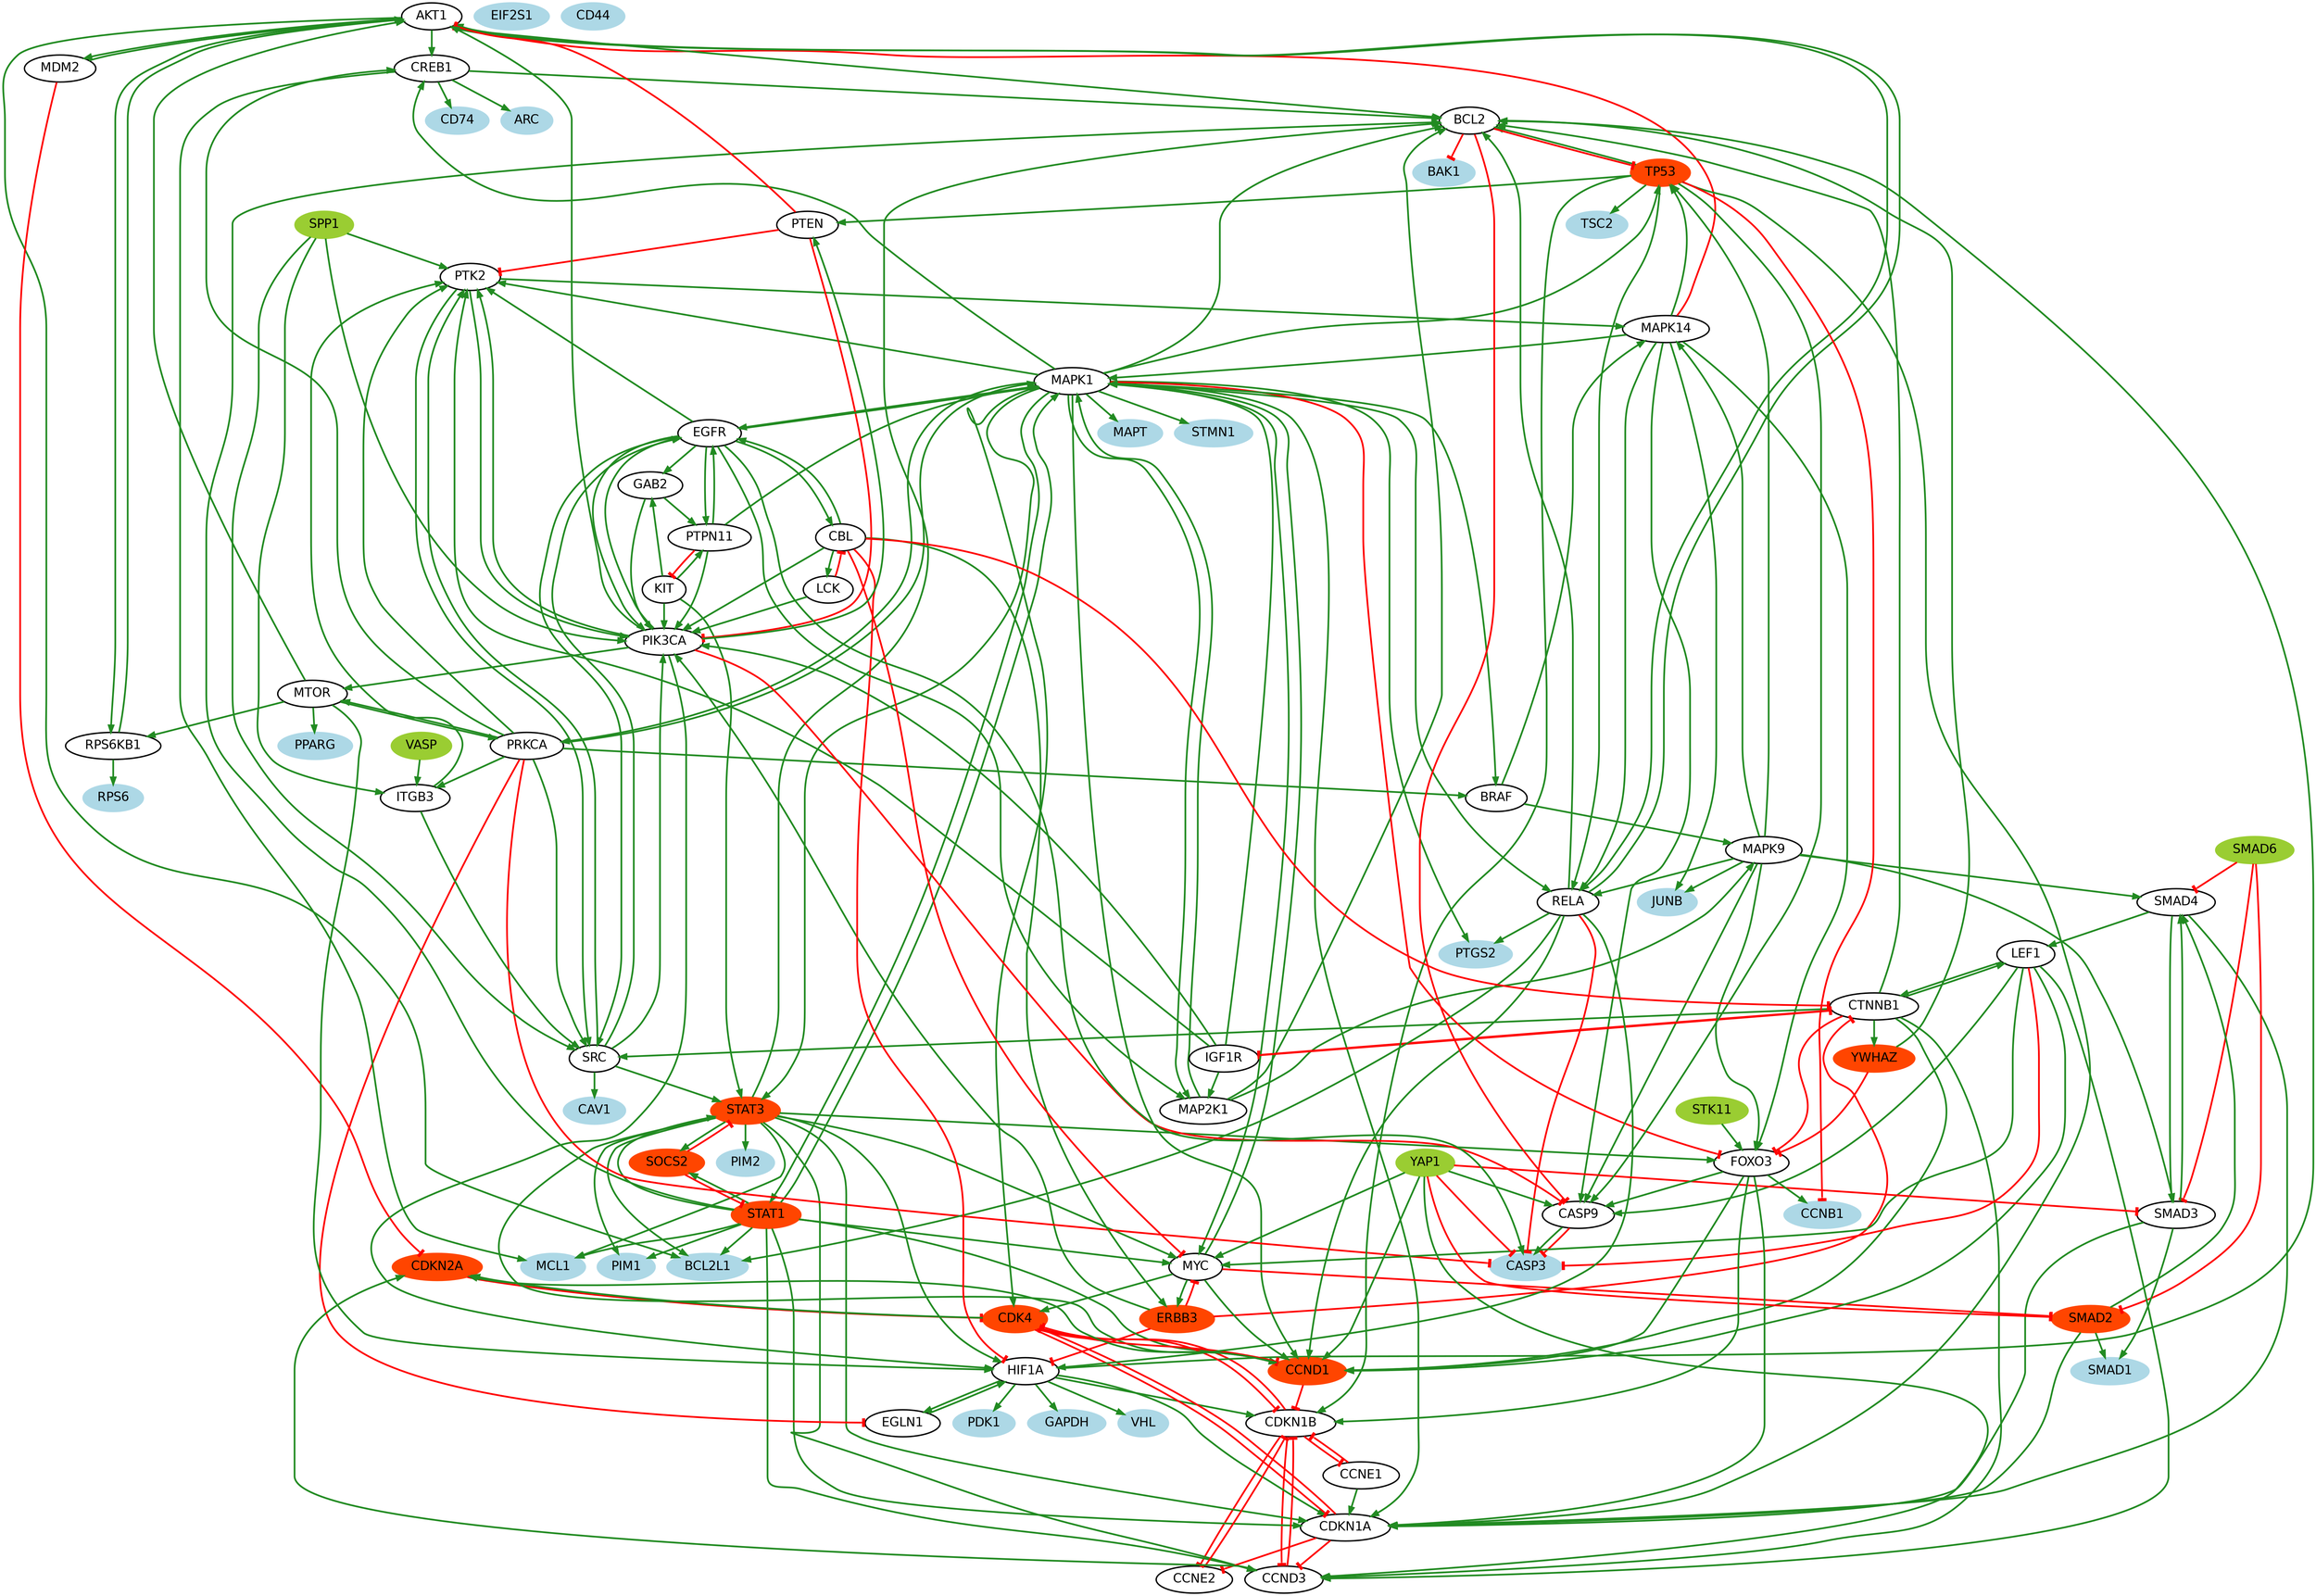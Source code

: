 digraph "" {
BCL2L1 [color=lightblue, fillcolor=lightblue, fontname=Helvetica, fontsize=18, shape=ellipse, style="filled, bold"];
PTGS2 [color=lightblue, fillcolor=lightblue, fontname=Helvetica, fontsize=18, shape=ellipse, style="filled, bold"];
PTK2 [color=black, fillcolor=white, fontname=Helvetica, fontsize=18, shape=ellipse, style="filled, bold"];
STMN1 [color=lightblue, fillcolor=lightblue, fontname=Helvetica, fontsize=18, shape=ellipse, style="filled, bold"];
ERBB3 [color=orangered, fillcolor=orangered, fontname=Helvetica, fontsize=18, shape=ellipse, style="filled, bold"];
SMAD4 [color=black, fillcolor=white, fontname=Helvetica, fontsize=18, shape=ellipse, style="filled, bold"];
CDKN1B [color=black, fillcolor=white, fontname=Helvetica, fontsize=18, shape=ellipse, style="filled, bold"];
SMAD6 [color=olivedrab3, fillcolor=olivedrab3, fontname=Helvetica, fontsize=18, shape=ellipse, style="filled, bold"];
STK11 [color=olivedrab3, fillcolor=olivedrab3, fontname=Helvetica, fontsize=18, shape=ellipse, style="filled, bold"];
GAB2 [color=black, fillcolor=white, fontname=Helvetica, fontsize=18, shape=ellipse, style="filled, bold"];
GAPDH [color=lightblue, fillcolor=lightblue, fontname=Helvetica, fontsize=18, shape=ellipse, style="filled, bold"];
HIF1A [color=black, fillcolor=white, fontname=Helvetica, fontsize=18, shape=ellipse, style="filled, bold"];
SMAD3 [color=black, fillcolor=white, fontname=Helvetica, fontsize=18, shape=ellipse, style="filled, bold"];
MAPK14 [color=black, fillcolor=white, fontname=Helvetica, fontsize=18, shape=ellipse, style="filled, bold"];
AKT1 [color=black, fillcolor=white, fontname=Helvetica, fontsize=18, shape=ellipse, style="filled, bold"];
MAP2K1 [color=black, fillcolor=white, fontname=Helvetica, fontsize=18, shape=ellipse, style="filled, bold"];
CDKN2A [color=orangered, fillcolor=orangered, fontname=Helvetica, fontsize=18, shape=ellipse, style="filled, bold"];
MCL1 [color=lightblue, fillcolor=lightblue, fontname=Helvetica, fontsize=18, shape=ellipse, style="filled, bold"];
CASP9 [color=black, fillcolor=white, fontname=Helvetica, fontsize=18, shape=ellipse, style="filled, bold"];
TSC2 [color=lightblue, fillcolor=lightblue, fontname=Helvetica, fontsize=18, shape=ellipse, style="filled, bold"];
VASP [color=olivedrab3, fillcolor=olivedrab3, fontname=Helvetica, fontsize=18, shape=ellipse, style="filled, bold"];
CAV1 [color=lightblue, fillcolor=lightblue, fontname=Helvetica, fontsize=18, shape=ellipse, style="filled, bold"];
YWHAZ [color=orangered, fillcolor=orangered, fontname=Helvetica, fontsize=18, shape=ellipse, style="filled, bold"];
STAT3 [color=orangered, fillcolor=orangered, fontname=Helvetica, fontsize=18, shape=ellipse, style="filled, bold"];
STAT1 [color=orangered, fillcolor=orangered, fontname=Helvetica, fontsize=18, shape=ellipse, style="filled, bold"];
CCNE2 [color=black, fillcolor=white, fontname=Helvetica, fontsize=18, shape=ellipse, style="filled, bold"];
EIF2S1 [color=lightblue, fillcolor=lightblue, fontname=Helvetica, fontsize=18, shape=ellipse, style="filled, bold"];
CCNE1 [color=black, fillcolor=white, fontname=Helvetica, fontsize=18, shape=ellipse, style="filled, bold"];
RPS6KB1 [color=black, fillcolor=white, fontname=Helvetica, fontsize=18, shape=ellipse, style="filled, bold"];
PTPN11 [color=black, fillcolor=white, fontname=Helvetica, fontsize=18, shape=ellipse, style="filled, bold"];
CTNNB1 [color=black, fillcolor=white, fontname=Helvetica, fontsize=18, shape=ellipse, style="filled, bold"];
MAPK1 [color=black, fillcolor=white, fontname=Helvetica, fontsize=18, shape=ellipse, style="filled, bold"];
CDK4 [color=orangered, fillcolor=orangered, fontname=Helvetica, fontsize=18, shape=ellipse, style="filled, bold"];
MYC [color=black, fillcolor=white, fontname=Helvetica, fontsize=18, shape=ellipse, style="filled, bold"];
MAPK9 [color=black, fillcolor=white, fontname=Helvetica, fontsize=18, shape=ellipse, style="filled, bold"];
CDKN1A [color=black, fillcolor=white, fontname=Helvetica, fontsize=18, shape=ellipse, style="filled, bold"];
MDM2 [color=black, fillcolor=white, fontname=Helvetica, fontsize=18, shape=ellipse, style="filled, bold"];
VHL [color=lightblue, fillcolor=lightblue, fontname=Helvetica, fontsize=18, shape=ellipse, style="filled, bold"];
SRC [color=black, fillcolor=white, fontname=Helvetica, fontsize=18, shape=ellipse, style="filled, bold"];
IGF1R [color=black, fillcolor=white, fontname=Helvetica, fontsize=18, shape=ellipse, style="filled, bold"];
JUNB [color=lightblue, fillcolor=lightblue, fontname=Helvetica, fontsize=18, shape=ellipse, style="filled, bold"];
PIM2 [color=lightblue, fillcolor=lightblue, fontname=Helvetica, fontsize=18, shape=ellipse, style="filled, bold"];
PIM1 [color=lightblue, fillcolor=lightblue, fontname=Helvetica, fontsize=18, shape=ellipse, style="filled, bold"];
PRKCA [color=black, fillcolor=white, fontname=Helvetica, fontsize=18, shape=ellipse, style="filled, bold"];
CD44 [color=lightblue, fillcolor=lightblue, fontname=Helvetica, fontsize=18, shape=ellipse, style="filled, bold"];
EGLN1 [color=black, fillcolor=white, fontname=Helvetica, fontsize=18, shape=ellipse, style="filled, bold"];
CREB1 [color=black, fillcolor=white, fontname=Helvetica, fontsize=18, shape=ellipse, style="filled, bold"];
SMAD1 [color=lightblue, fillcolor=lightblue, fontname=Helvetica, fontsize=18, shape=ellipse, style="filled, bold"];
PPARG [color=lightblue, fillcolor=lightblue, fontname=Helvetica, fontsize=18, shape=ellipse, style="filled, bold"];
MTOR [color=black, fillcolor=white, fontname=Helvetica, fontsize=18, shape=ellipse, style="filled, bold"];
SMAD2 [color=orangered, fillcolor=orangered, fontname=Helvetica, fontsize=18, shape=ellipse, style="filled, bold"];
BAK1 [color=lightblue, fillcolor=lightblue, fontname=Helvetica, fontsize=18, shape=ellipse, style="filled, bold"];
LEF1 [color=black, fillcolor=white, fontname=Helvetica, fontsize=18, shape=ellipse, style="filled, bold"];
RELA [color=black, fillcolor=white, fontname=Helvetica, fontsize=18, shape=ellipse, style="filled, bold"];
CD74 [color=lightblue, fillcolor=lightblue, fontname=Helvetica, fontsize=18, shape=ellipse, style="filled, bold"];
YAP1 [color=olivedrab3, fillcolor=olivedrab3, fontname=Helvetica, fontsize=18, shape=ellipse, style="filled, bold"];
FOXO3 [color=black, fillcolor=white, fontname=Helvetica, fontsize=18, shape=ellipse, style="filled, bold"];
CCNB1 [color=lightblue, fillcolor=lightblue, fontname=Helvetica, fontsize=18, shape=ellipse, style="filled, bold"];
TP53 [color=orangered, fillcolor=orangered, fontname=Helvetica, fontsize=18, shape=ellipse, style="filled, bold"];
CASP3 [color=lightblue, fillcolor=lightblue, fontname=Helvetica, fontsize=18, shape=ellipse, style="filled, bold"];
RPS6 [color=lightblue, fillcolor=lightblue, fontname=Helvetica, fontsize=18, shape=ellipse, style="filled, bold"];
CCND1 [color=orangered, fillcolor=orangered, fontname=Helvetica, fontsize=18, shape=ellipse, style="filled, bold"];
CCND3 [color=black, fillcolor=white, fontname=Helvetica, fontsize=18, shape=ellipse, style="filled, bold"];
SOCS2 [color=orangered, fillcolor=orangered, fontname=Helvetica, fontsize=18, shape=ellipse, style="filled, bold"];
ITGB3 [color=black, fillcolor=white, fontname=Helvetica, fontsize=18, shape=ellipse, style="filled, bold"];
CBL [color=black, fillcolor=white, fontname=Helvetica, fontsize=18, shape=ellipse, style="filled, bold"];
KIT [color=black, fillcolor=white, fontname=Helvetica, fontsize=18, shape=ellipse, style="filled, bold"];
PDK1 [color=lightblue, fillcolor=lightblue, fontname=Helvetica, fontsize=18, shape=ellipse, style="filled, bold"];
PTEN [color=black, fillcolor=white, fontname=Helvetica, fontsize=18, shape=ellipse, style="filled, bold"];
ARC [color=lightblue, fillcolor=lightblue, fontname=Helvetica, fontsize=18, shape=ellipse, style="filled, bold"];
SPP1 [color=olivedrab3, fillcolor=olivedrab3, fontname=Helvetica, fontsize=18, shape=ellipse, style="filled, bold"];
BRAF [color=black, fillcolor=white, fontname=Helvetica, fontsize=18, shape=ellipse, style="filled, bold"];
MAPT [color=lightblue, fillcolor=lightblue, fontname=Helvetica, fontsize=18, shape=ellipse, style="filled, bold"];
PIK3CA [color=black, fillcolor=white, fontname=Helvetica, fontsize=18, shape=ellipse, style="filled, bold"];
EGFR [color=black, fillcolor=white, fontname=Helvetica, fontsize=18, shape=ellipse, style="filled, bold"];
LCK [color=black, fillcolor=white, fontname=Helvetica, fontsize=18, shape=ellipse, style="filled, bold"];
BCL2 [color=black, fillcolor=white, fontname=Helvetica, fontsize=18, shape=ellipse, style="filled, bold"];
PTK2 -> MAPK14  [arrowhead=normal, color=forestgreen, dir=forward, key=0, penwidth="2.5", sign=1];
PTK2 -> SRC  [arrowhead=normal, color=forestgreen, dir=forward, key=0, penwidth="2.5", sign=1];
PTK2 -> PIK3CA  [arrowhead=normal, color=forestgreen, dir=forward, key=0, penwidth="2.5", sign=1];
SRC -> PIK3CA  [arrowhead=normal, color=forestgreen, dir=forward, key=0, penwidth="2.5", sign=1];
SRC -> EGFR  [arrowhead=normal, color=forestgreen, dir=forward, key=0, penwidth="2.5", sign=1];
SRC -> PTK2  [arrowhead=normal, color=forestgreen, dir=forward, key=0, penwidth="2.5", sign=1];
SRC -> STAT3  [arrowhead=normal, color=forestgreen, dir=forward, key=0, penwidth="2.5", sign=1];
SRC -> CAV1  [arrowhead=normal, color=forestgreen, dir=forward, key=0, penwidth="2.5", sign=1];
SMAD4 -> LEF1  [arrowhead=normal, color=forestgreen, dir=forward, key=0, penwidth="2.5", sign=1];
SMAD4 -> CDKN1A  [arrowhead=normal, color=forestgreen, dir=forward, key=0, penwidth="2.5", sign=1];
SMAD4 -> SMAD3  [arrowhead=normal, color=forestgreen, dir=forward, key=0, penwidth="2.5", sign=1];
CDKN1B -> CCNE2  [arrowhead=tee, color=red, dir=forward, key=0, penwidth="2.5", sign="-1"];
CDKN1B -> CCND3  [arrowhead=tee, color=red, dir=forward, key=0, penwidth="2.5", sign="-1"];
CDKN1B -> CCNE1  [arrowhead=tee, color=red, dir=forward, key=0, penwidth="2.5", sign="-1"];
CDKN1B -> CDK4  [arrowhead=tee, color=red, dir=forward, key=0, penwidth="2.5", sign="-1"];
SMAD6 -> SMAD4  [arrowhead=tee, color=red, dir=forward, key=0, penwidth="2.5", sign="-1"];
SMAD6 -> SMAD2  [arrowhead=tee, color=red, dir=forward, key=0, penwidth="2.5", sign="-1"];
SMAD6 -> SMAD3  [arrowhead=tee, color=red, dir=forward, key=0, penwidth="2.5", sign="-1"];
STK11 -> FOXO3  [arrowhead=normal, color=forestgreen, dir=forward, key=0, penwidth="2.5", sign=1];
GAB2 -> PIK3CA  [arrowhead=normal, color=forestgreen, dir=forward, key=0, penwidth="2.5", sign=1];
GAB2 -> PTPN11  [arrowhead=normal, color=forestgreen, dir=forward, key=0, penwidth="2.5", sign=1];
HIF1A -> EGLN1  [arrowhead=normal, color=forestgreen, dir=forward, key=0, penwidth="2.5", sign=1];
HIF1A -> CDKN1B  [arrowhead=normal, color=forestgreen, dir=forward, key=0, penwidth="2.5", sign=1];
HIF1A -> CDKN1A  [arrowhead=normal, color=forestgreen, dir=forward, key=0, penwidth="2.5", sign=1];
HIF1A -> GAPDH  [arrowhead=normal, color=forestgreen, dir=forward, key=0, penwidth="2.5", sign=1];
HIF1A -> PDK1  [arrowhead=normal, color=forestgreen, dir=forward, key=0, penwidth="2.5", sign=1];
HIF1A -> VHL  [arrowhead=normal, color=forestgreen, dir=forward, key=0, penwidth="2.5", sign=1];
HIF1A -> BCL2  [arrowhead=normal, color=forestgreen, dir=forward, key=0, penwidth="2.5", sign=1];
SMAD3 -> SMAD4  [arrowhead=normal, color=forestgreen, dir=forward, key=0, penwidth="2.5", sign=1];
SMAD3 -> CDKN1A  [arrowhead=normal, color=forestgreen, dir=forward, key=0, penwidth="2.5", sign=1];
SMAD3 -> SMAD1  [arrowhead=normal, color=forestgreen, dir=forward, key=0, penwidth="2.5", sign=1];
MAPK14 -> TP53  [arrowhead=normal, color=forestgreen, dir=forward, key=0, penwidth="2.5", sign=1];
MAPK14 -> JUNB  [arrowhead=normal, color=forestgreen, dir=forward, key=0, penwidth="2.5", sign=1];
MAPK14 -> CASP9  [arrowhead=normal, color=forestgreen, dir=forward, key=0, penwidth="2.5", sign=1];
MAPK14 -> FOXO3  [arrowhead=normal, color=forestgreen, dir=forward, key=0, penwidth="2.5", sign=1];
MAPK14 -> AKT1  [arrowhead=tee, color=red, dir=forward, key=0, penwidth="2.5", sign="-1"];
MAPK14 -> MAPK1  [arrowhead=normal, color=forestgreen, dir=forward, key=0, penwidth="2.5", sign=1];
MAPK14 -> RELA  [arrowhead=normal, color=forestgreen, dir=forward, key=0, penwidth="2.5", sign=1];
AKT1 -> BCL2L1  [arrowhead=normal, color=forestgreen, dir=forward, key=0, penwidth="2.5", sign=1];
AKT1 -> RPS6KB1  [arrowhead=normal, color=forestgreen, dir=forward, key=0, penwidth="2.5", sign=1];
AKT1 -> CREB1  [arrowhead=normal, color=forestgreen, dir=forward, key=0, penwidth="2.5", sign=1];
AKT1 -> MDM2  [arrowhead=normal, color=forestgreen, dir=forward, key=0, penwidth="2.5", sign=1];
AKT1 -> RELA  [arrowhead=normal, color=forestgreen, dir=forward, key=0, penwidth="2.5", sign=1];
AKT1 -> BCL2  [arrowhead=normal, color=forestgreen, dir=forward, key=0, penwidth="2.5", sign=1];
MAP2K1 -> MAPK9  [arrowhead=normal, color=forestgreen, dir=forward, key=0, penwidth="2.5", sign=1];
MAP2K1 -> MAPK1  [arrowhead=normal, color=forestgreen, dir=forward, key=0, penwidth="2.5", sign=1];
MAP2K1 -> BCL2  [arrowhead=normal, color=forestgreen, dir=forward, key=0, penwidth="2.5", sign=1];
LCK -> PIK3CA  [arrowhead=normal, color=forestgreen, dir=forward, key=0, penwidth="2.5", sign=1];
LCK -> CBL  [arrowhead=tee, color=red, dir=forward, key=0, penwidth="2.5", sign="-1"];
MDM2 -> AKT1  [arrowhead=normal, color=forestgreen, dir=forward, key=0, penwidth="2.5", sign=1];
MDM2 -> CDKN2A  [arrowhead=tee, color=red, dir=forward, key=0, penwidth="2.5", sign="-1"];
YWHAZ -> FOXO3  [arrowhead=tee, color=red, dir=forward, key=0, penwidth="2.5", sign="-1"];
YWHAZ -> BCL2  [arrowhead=normal, color=forestgreen, dir=forward, key=0, penwidth="2.5", sign=1];
STAT3 -> BCL2L1  [arrowhead=normal, color=forestgreen, dir=forward, key=0, penwidth="2.5", sign=1];
STAT3 -> PIM2  [arrowhead=normal, color=forestgreen, dir=forward, key=0, penwidth="2.5", sign=1];
STAT3 -> SOCS2  [arrowhead=normal, color=forestgreen, dir=forward, key=0, penwidth="2.5", sign=1];
STAT3 -> CCND1  [arrowhead=normal, color=forestgreen, dir=forward, key=0, penwidth="2.5", sign=1];
STAT3 -> CCND3  [arrowhead=normal, color=forestgreen, dir=forward, key=0, penwidth="2.5", sign=1];
STAT3 -> PIM1  [arrowhead=normal, color=forestgreen, dir=forward, key=0, penwidth="2.5", sign=1];
STAT3 -> HIF1A  [arrowhead=normal, color=forestgreen, dir=forward, key=0, penwidth="2.5", sign=1];
STAT3 -> FOXO3  [arrowhead=normal, color=forestgreen, dir=forward, key=0, penwidth="2.5", sign=1];
STAT3 -> MCL1  [arrowhead=normal, color=forestgreen, dir=forward, key=0, penwidth="2.5", sign=1];
STAT3 -> MYC  [arrowhead=normal, color=forestgreen, dir=forward, key=0, penwidth="2.5", sign=1];
STAT3 -> CDKN1A  [arrowhead=normal, color=forestgreen, dir=forward, key=0, penwidth="2.5", sign=1];
STAT3 -> BCL2  [arrowhead=normal, color=forestgreen, dir=forward, key=0, penwidth="2.5", sign=1];
STAT1 -> BCL2L1  [arrowhead=normal, color=forestgreen, dir=forward, key=0, penwidth="2.5", sign=1];
STAT1 -> STAT3  [arrowhead=normal, color=forestgreen, dir=forward, key=0, penwidth="2.5", sign=1];
STAT1 -> SOCS2  [arrowhead=normal, color=forestgreen, dir=forward, key=0, penwidth="2.5", sign=1];
STAT1 -> CCND1  [arrowhead=normal, color=forestgreen, dir=forward, key=0, penwidth="2.5", sign=1];
STAT1 -> CCND3  [arrowhead=normal, color=forestgreen, dir=forward, key=0, penwidth="2.5", sign=1];
STAT1 -> PIM1  [arrowhead=normal, color=forestgreen, dir=forward, key=0, penwidth="2.5", sign=1];
STAT1 -> MAPK1  [arrowhead=normal, color=forestgreen, dir=forward, key=0, penwidth="2.5", sign=1];
STAT1 -> MCL1  [arrowhead=normal, color=forestgreen, dir=forward, key=0, penwidth="2.5", sign=1];
STAT1 -> MYC  [arrowhead=normal, color=forestgreen, dir=forward, key=0, penwidth="2.5", sign=1];
STAT1 -> CDKN1A  [arrowhead=normal, color=forestgreen, dir=forward, key=0, penwidth="2.5", sign=1];
STAT1 -> BCL2  [arrowhead=normal, color=forestgreen, dir=forward, key=0, penwidth="2.5", sign=1];
CCNE2 -> CDKN1B  [arrowhead=tee, color=red, dir=forward, key=0, penwidth="2.5", sign="-1"];
CCNE1 -> CDKN1B  [arrowhead=tee, color=red, dir=forward, key=0, penwidth="2.5", sign="-1"];
CCNE1 -> CDKN1A  [arrowhead=normal, color=forestgreen, dir=forward, key=0, penwidth="2.5", sign=1];
RPS6KB1 -> RPS6  [arrowhead=normal, color=forestgreen, dir=forward, key=0, penwidth="2.5", sign=1];
RPS6KB1 -> AKT1  [arrowhead=normal, color=forestgreen, dir=forward, key=0, penwidth="2.5", sign=1];
MAPK1 -> PTGS2  [arrowhead=normal, color=forestgreen, dir=forward, key=0, penwidth="2.5", sign=1];
MAPK1 -> PTK2  [arrowhead=normal, color=forestgreen, dir=forward, key=0, penwidth="2.5", sign=1];
MAPK1 -> STAT3  [arrowhead=normal, color=forestgreen, dir=forward, key=0, penwidth="2.5", sign=1];
MAPK1 -> STAT1  [arrowhead=normal, color=forestgreen, dir=forward, key=0, penwidth="2.5", sign=1];
MAPK1 -> CCND1  [arrowhead=normal, color=forestgreen, dir=forward, key=0, penwidth="2.5", sign=1];
MAPK1 -> CDKN1A  [arrowhead=normal, color=forestgreen, dir=forward, key=0, penwidth="2.5", sign=1];
MAPK1 -> EGFR  [arrowhead=normal, color=forestgreen, dir=forward, key=0, penwidth="2.5", sign=1];
MAPK1 -> CREB1  [arrowhead=normal, color=forestgreen, dir=forward, key=0, penwidth="2.5", sign=1];
MAPK1 -> FOXO3  [arrowhead=tee, color=red, dir=forward, key=0, penwidth="2.5", sign="-1"];
MAPK1 -> PRKCA  [arrowhead=normal, color=forestgreen, dir=forward, key=0, penwidth="2.5", sign=1];
MAPK1 -> MAP2K1  [arrowhead=normal, color=forestgreen, dir=forward, key=0, penwidth="2.5", sign=1];
MAPK1 -> CDK4  [arrowhead=normal, color=forestgreen, dir=forward, key=0, penwidth="2.5", sign=1];
MAPK1 -> BRAF  [arrowhead=normal, color=forestgreen, dir=forward, key=0, penwidth="2.5", sign=1];
MAPK1 -> MAPT  [arrowhead=normal, color=forestgreen, dir=forward, key=0, penwidth="2.5", sign=1];
MAPK1 -> TP53  [arrowhead=normal, color=forestgreen, dir=forward, key=0, penwidth="2.5", sign=1];
MAPK1 -> RELA  [arrowhead=normal, color=forestgreen, dir=forward, key=0, penwidth="2.5", sign=1];
MAPK1 -> STMN1  [arrowhead=normal, color=forestgreen, dir=forward, key=0, penwidth="2.5", sign=1];
MAPK1 -> MYC  [arrowhead=normal, color=forestgreen, dir=forward, key=0, penwidth="2.5", sign=1];
MAPK1 -> BCL2  [arrowhead=normal, color=forestgreen, dir=forward, key=0, penwidth="2.5", sign=1];
SPP1 -> PIK3CA  [arrowhead=normal, color=forestgreen, dir=forward, key=0, penwidth="2.5", sign=1];
SPP1 -> ITGB3  [arrowhead=normal, color=forestgreen, dir=forward, key=0, penwidth="2.5", sign=1];
SPP1 -> PTK2  [arrowhead=normal, color=forestgreen, dir=forward, key=0, penwidth="2.5", sign=1];
SPP1 -> SRC  [arrowhead=normal, color=forestgreen, dir=forward, key=0, penwidth="2.5", sign=1];
MYC -> CCND1  [arrowhead=normal, color=forestgreen, dir=forward, key=0, penwidth="2.5", sign=1];
MYC -> ERBB3  [arrowhead=normal, color=forestgreen, dir=forward, key=0, penwidth="2.5", sign=1];
MYC -> MAPK1  [arrowhead=normal, color=forestgreen, dir=forward, key=0, penwidth="2.5", sign=1];
MYC -> CDK4  [arrowhead=normal, color=forestgreen, dir=forward, key=0, penwidth="2.5", sign=1];
MYC -> SMAD2  [arrowhead=tee, color=red, dir=forward, key=0, penwidth="2.5", sign="-1"];
MAPK9 -> MAPK14  [arrowhead=normal, color=forestgreen, dir=forward, key=0, penwidth="2.5", sign=1];
MAPK9 -> TP53  [arrowhead=normal, color=forestgreen, dir=forward, key=0, penwidth="2.5", sign=1];
MAPK9 -> SMAD4  [arrowhead=normal, color=forestgreen, dir=forward, key=0, penwidth="2.5", sign=1];
MAPK9 -> JUNB  [arrowhead=normal, color=forestgreen, dir=forward, key=0, penwidth="2.5", sign=1];
MAPK9 -> SMAD3  [arrowhead=normal, color=forestgreen, dir=forward, key=0, penwidth="2.5", sign=1];
MAPK9 -> FOXO3  [arrowhead=normal, color=forestgreen, dir=forward, key=0, penwidth="2.5", sign=1];
MAPK9 -> RELA  [arrowhead=normal, color=forestgreen, dir=forward, key=0, penwidth="2.5", sign=1];
MAPK9 -> CASP9  [arrowhead=normal, color=forestgreen, dir=forward, key=0, penwidth="2.5", sign=1];
CDKN1A -> CCNE2  [arrowhead=tee, color=red, dir=forward, key=0, penwidth="2.5", sign="-1"];
CDKN1A -> CCND3  [arrowhead=tee, color=red, dir=forward, key=0, penwidth="2.5", sign="-1"];
CDKN1A -> CDK4  [arrowhead=tee, color=red, dir=forward, key=0, penwidth="2.5", sign="-1"];
ERBB3 -> CTNNB1  [arrowhead=tee, color=red, dir=forward, key=0, penwidth="2.5", sign="-1"];
ERBB3 -> PIK3CA  [arrowhead=normal, color=forestgreen, dir=forward, key=0, penwidth="2.5", sign=1];
ERBB3 -> MYC  [arrowhead=tee, color=red, dir=forward, key=0, penwidth="2.5", sign="-1"];
ERBB3 -> HIF1A  [arrowhead=tee, color=red, dir=forward, key=0, penwidth="2.5", sign="-1"];
IGF1R -> CTNNB1  [arrowhead=tee, color=red, dir=forward, key=0, penwidth="2.5", sign="-1"];
IGF1R -> PIK3CA  [arrowhead=normal, color=forestgreen, dir=forward, key=0, penwidth="2.5", sign=1];
IGF1R -> MAP2K1  [arrowhead=normal, color=forestgreen, dir=forward, key=0, penwidth="2.5", sign=1];
IGF1R -> MAPK1  [arrowhead=normal, color=forestgreen, dir=forward, key=0, penwidth="2.5", sign=1];
IGF1R -> PTK2  [arrowhead=normal, color=forestgreen, dir=forward, key=0, penwidth="2.5", sign=1];
CDKN2A -> CDK4  [arrowhead=tee, color=red, dir=forward, key=0, penwidth="2.5", sign="-1"];
PRKCA -> SRC  [arrowhead=normal, color=forestgreen, dir=forward, key=0, penwidth="2.5", sign=1];
PRKCA -> ITGB3  [arrowhead=normal, color=forestgreen, dir=forward, key=0, penwidth="2.5", sign=1];
PRKCA -> PTK2  [arrowhead=normal, color=forestgreen, dir=forward, key=0, penwidth="2.5", sign=1];
PRKCA -> CASP3  [arrowhead=tee, color=red, dir=forward, key=0, penwidth="2.5", sign="-1"];
PRKCA -> EGLN1  [arrowhead=tee, color=red, dir=forward, key=0, penwidth="2.5", sign="-1"];
PRKCA -> CREB1  [arrowhead=normal, color=forestgreen, dir=forward, key=0, penwidth="2.5", sign=1];
PRKCA -> MAPK1  [arrowhead=normal, color=forestgreen, dir=forward, key=0, penwidth="2.5", sign=1];
PRKCA -> MTOR  [arrowhead=normal, color=forestgreen, dir=forward, key=0, penwidth="2.5", sign=1];
PRKCA -> BRAF  [arrowhead=normal, color=forestgreen, dir=forward, key=0, penwidth="2.5", sign=1];
CREB1 -> CD74  [arrowhead=normal, color=forestgreen, dir=forward, key=0, penwidth="2.5", sign=1];
CREB1 -> ARC  [arrowhead=normal, color=forestgreen, dir=forward, key=0, penwidth="2.5", sign=1];
CREB1 -> MCL1  [arrowhead=normal, color=forestgreen, dir=forward, key=0, penwidth="2.5", sign=1];
CREB1 -> BCL2  [arrowhead=normal, color=forestgreen, dir=forward, key=0, penwidth="2.5", sign=1];
MTOR -> PRKCA  [arrowhead=normal, color=forestgreen, dir=forward, key=0, penwidth="2.5", sign=1];
MTOR -> PPARG  [arrowhead=normal, color=forestgreen, dir=forward, key=0, penwidth="2.5", sign=1];
MTOR -> RPS6KB1  [arrowhead=normal, color=forestgreen, dir=forward, key=0, penwidth="2.5", sign=1];
MTOR -> HIF1A  [arrowhead=normal, color=forestgreen, dir=forward, key=0, penwidth="2.5", sign=1];
MTOR -> AKT1  [arrowhead=normal, color=forestgreen, dir=forward, key=0, penwidth="2.5", sign=1];
SMAD2 -> SMAD4  [arrowhead=normal, color=forestgreen, dir=forward, key=0, penwidth="2.5", sign=1];
SMAD2 -> CDKN1A  [arrowhead=normal, color=forestgreen, dir=forward, key=0, penwidth="2.5", sign=1];
SMAD2 -> SMAD1  [arrowhead=normal, color=forestgreen, dir=forward, key=0, penwidth="2.5", sign=1];
VASP -> ITGB3  [arrowhead=normal, color=forestgreen, dir=forward, key=0, penwidth="2.5", sign=1];
RELA -> BCL2L1  [arrowhead=normal, color=forestgreen, dir=forward, key=0, penwidth="2.5", sign=1];
RELA -> PTGS2  [arrowhead=normal, color=forestgreen, dir=forward, key=0, penwidth="2.5", sign=1];
RELA -> CASP3  [arrowhead=tee, color=red, dir=forward, key=0, penwidth="2.5", sign="-1"];
RELA -> CCND1  [arrowhead=normal, color=forestgreen, dir=forward, key=0, penwidth="2.5", sign=1];
RELA -> HIF1A  [arrowhead=normal, color=forestgreen, dir=forward, key=0, penwidth="2.5", sign=1];
RELA -> AKT1  [arrowhead=normal, color=forestgreen, dir=forward, key=0, penwidth="2.5", sign=1];
RELA -> BCL2  [arrowhead=normal, color=forestgreen, dir=forward, key=0, penwidth="2.5", sign=1];
YAP1 -> CASP3  [arrowhead=tee, color=red, dir=forward, key=0, penwidth="2.5", sign="-1"];
YAP1 -> CCND1  [arrowhead=normal, color=forestgreen, dir=forward, key=0, penwidth="2.5", sign=1];
YAP1 -> CCND3  [arrowhead=normal, color=forestgreen, dir=forward, key=0, penwidth="2.5", sign=1];
YAP1 -> SMAD2  [arrowhead=tee, color=red, dir=forward, key=0, penwidth="2.5", sign="-1"];
YAP1 -> CASP9  [arrowhead=normal, color=forestgreen, dir=forward, key=0, penwidth="2.5", sign=1];
YAP1 -> MYC  [arrowhead=normal, color=forestgreen, dir=forward, key=0, penwidth="2.5", sign=1];
YAP1 -> SMAD3  [arrowhead=tee, color=red, dir=forward, key=0, penwidth="2.5", sign="-1"];
CTNNB1 -> YWHAZ  [arrowhead=normal, color=forestgreen, dir=forward, key=0, penwidth="2.5", sign=1];
CTNNB1 -> SRC  [arrowhead=normal, color=forestgreen, dir=forward, key=0, penwidth="2.5", sign=1];
CTNNB1 -> IGF1R  [arrowhead=tee, color=red, dir=forward, key=0, penwidth="2.5", sign="-1"];
CTNNB1 -> CCND1  [arrowhead=normal, color=forestgreen, dir=forward, key=0, penwidth="2.5", sign=1];
CTNNB1 -> CCND3  [arrowhead=normal, color=forestgreen, dir=forward, key=0, penwidth="2.5", sign=1];
CTNNB1 -> FOXO3  [arrowhead=tee, color=red, dir=forward, key=0, penwidth="2.5", sign="-1"];
CTNNB1 -> LEF1  [arrowhead=normal, color=forestgreen, dir=forward, key=0, penwidth="2.5", sign=1];
CTNNB1 -> BCL2  [arrowhead=normal, color=forestgreen, dir=forward, key=0, penwidth="2.5", sign=1];
EGLN1 -> HIF1A  [arrowhead=normal, color=forestgreen, dir=forward, key=0, penwidth="2.5", sign=1];
TP53 -> CCNB1  [arrowhead=tee, color=red, dir=forward, key=0, penwidth="2.5", sign="-1"];
TP53 -> CDKN1B  [arrowhead=normal, color=forestgreen, dir=forward, key=0, penwidth="2.5", sign=1];
TP53 -> CDKN1A  [arrowhead=normal, color=forestgreen, dir=forward, key=0, penwidth="2.5", sign=1];
TP53 -> CASP9  [arrowhead=normal, color=forestgreen, dir=forward, key=0, penwidth="2.5", sign=1];
TP53 -> PTEN  [arrowhead=normal, color=forestgreen, dir=forward, key=0, penwidth="2.5", sign=1];
TP53 -> RELA  [arrowhead=normal, color=forestgreen, dir=forward, key=0, penwidth="2.5", sign=1];
TP53 -> TSC2  [arrowhead=normal, color=forestgreen, dir=forward, key=0, penwidth="2.5", sign=1];
TP53 -> BCL2  [arrowhead=normal, color=forestgreen, dir=forward, key=0, penwidth="2.5", sign=1];
CCND1 -> CDKN1B  [arrowhead=tee, color=red, dir=forward, key=0, penwidth="2.5", sign="-1"];
CCND1 -> CDKN2A  [arrowhead=normal, color=forestgreen, dir=forward, key=0, penwidth="2.5", sign=1];
PTPN11 -> PIK3CA  [arrowhead=normal, color=forestgreen, dir=forward, key=0, penwidth="2.5", sign=1];
PTPN11 -> MAPK1  [arrowhead=normal, color=forestgreen, dir=forward, key=0, penwidth="2.5", sign=1];
PTPN11 -> EGFR  [arrowhead=normal, color=forestgreen, dir=forward, key=0, penwidth="2.5", sign=1];
PTPN11 -> KIT  [arrowhead=tee, color=red, dir=forward, key=0, penwidth="2.5", sign="-1"];
SOCS2 -> STAT3  [arrowhead=tee, color=red, dir=forward, key=0, penwidth="2.5", sign="-1"];
SOCS2 -> STAT1  [arrowhead=tee, color=red, dir=forward, key=0, penwidth="2.5", sign="-1"];
ITGB3 -> SRC  [arrowhead=normal, color=forestgreen, dir=forward, key=0, penwidth="2.5", sign=1];
ITGB3 -> PTK2  [arrowhead=normal, color=forestgreen, dir=forward, key=0, penwidth="2.5", sign=1];
CBL -> ERBB3  [arrowhead=normal, color=forestgreen, dir=forward, key=0, penwidth="2.5", sign=1];
CBL -> PIK3CA  [arrowhead=normal, color=forestgreen, dir=forward, key=0, penwidth="2.5", sign=1];
CBL -> EGFR  [arrowhead=normal, color=forestgreen, dir=forward, key=0, penwidth="2.5", sign=1];
CBL -> HIF1A  [arrowhead=tee, color=red, dir=forward, key=0, penwidth="2.5", sign="-1"];
CBL -> CTNNB1  [arrowhead=tee, color=red, dir=forward, key=0, penwidth="2.5", sign="-1"];
CBL -> MYC  [arrowhead=tee, color=red, dir=forward, key=0, penwidth="2.5", sign="-1"];
CBL -> LCK  [arrowhead=normal, color=forestgreen, dir=forward, key=0, penwidth="2.5", sign=1];
CASP9 -> CASP3  [arrowhead=normal, color=forestgreen, dir=forward, key=0, penwidth="2.5", sign=1];
CASP9 -> CASP3  [arrowhead=tee, color=red, dir=forward, key=1, penwidth="2.5", sign="-1"];
PTEN -> AKT1  [arrowhead=tee, color=red, dir=forward, key=0, penwidth="2.5", sign="-1"];
PTEN -> PTK2  [arrowhead=tee, color=red, dir=forward, key=0, penwidth="2.5", sign="-1"];
PTEN -> PIK3CA  [arrowhead=tee, color=red, dir=forward, key=0, penwidth="2.5", sign="-1"];
CDK4 -> CCND1  [arrowhead=tee, color=red, dir=forward, key=0, penwidth="2.5", sign="-1"];
CDK4 -> CDKN1B  [arrowhead=tee, color=red, dir=forward, key=0, penwidth="2.5", sign="-1"];
CDK4 -> CDKN1A  [arrowhead=tee, color=red, dir=forward, key=0, penwidth="2.5", sign="-1"];
CDK4 -> CDKN2A  [arrowhead=normal, color=forestgreen, dir=forward, key=0, penwidth="2.5", sign=1];
BRAF -> MAPK14  [arrowhead=normal, color=forestgreen, dir=forward, key=0, penwidth="2.5", sign=1];
BRAF -> MAPK9  [arrowhead=normal, color=forestgreen, dir=forward, key=0, penwidth="2.5", sign=1];
FOXO3 -> CCND1  [arrowhead=normal, color=forestgreen, dir=forward, key=0, penwidth="2.5", sign=1];
FOXO3 -> CDKN1B  [arrowhead=normal, color=forestgreen, dir=forward, key=0, penwidth="2.5", sign=1];
FOXO3 -> CCNB1  [arrowhead=normal, color=forestgreen, dir=forward, key=0, penwidth="2.5", sign=1];
FOXO3 -> CDKN1A  [arrowhead=normal, color=forestgreen, dir=forward, key=0, penwidth="2.5", sign=1];
FOXO3 -> CASP9  [arrowhead=normal, color=forestgreen, dir=forward, key=0, penwidth="2.5", sign=1];
PIK3CA -> PTK2  [arrowhead=normal, color=forestgreen, dir=forward, key=0, penwidth="2.5", sign=1];
PIK3CA -> AKT1  [arrowhead=normal, color=forestgreen, dir=forward, key=0, penwidth="2.5", sign=1];
PIK3CA -> EGFR  [arrowhead=normal, color=forestgreen, dir=forward, key=0, penwidth="2.5", sign=1];
PIK3CA -> HIF1A  [arrowhead=normal, color=forestgreen, dir=forward, key=0, penwidth="2.5", sign=1];
PIK3CA -> CASP9  [arrowhead=tee, color=red, dir=forward, key=0, penwidth="2.5", sign="-1"];
PIK3CA -> PTEN  [arrowhead=normal, color=forestgreen, dir=forward, key=0, penwidth="2.5", sign=1];
PIK3CA -> MTOR  [arrowhead=normal, color=forestgreen, dir=forward, key=0, penwidth="2.5", sign=1];
LEF1 -> CASP3  [arrowhead=tee, color=red, dir=forward, key=0, penwidth="2.5", sign="-1"];
LEF1 -> CCND1  [arrowhead=normal, color=forestgreen, dir=forward, key=0, penwidth="2.5", sign=1];
LEF1 -> CCND3  [arrowhead=normal, color=forestgreen, dir=forward, key=0, penwidth="2.5", sign=1];
LEF1 -> CASP9  [arrowhead=normal, color=forestgreen, dir=forward, key=0, penwidth="2.5", sign=1];
LEF1 -> CTNNB1  [arrowhead=normal, color=forestgreen, dir=forward, key=0, penwidth="2.5", sign=1];
LEF1 -> MYC  [arrowhead=normal, color=forestgreen, dir=forward, key=0, penwidth="2.5", sign=1];
EGFR -> SRC  [arrowhead=normal, color=forestgreen, dir=forward, key=0, penwidth="2.5", sign=1];
EGFR -> PTK2  [arrowhead=normal, color=forestgreen, dir=forward, key=0, penwidth="2.5", sign=1];
EGFR -> CASP3  [arrowhead=normal, color=forestgreen, dir=forward, key=0, penwidth="2.5", sign=1];
EGFR -> PIK3CA  [arrowhead=normal, color=forestgreen, dir=forward, key=0, penwidth="2.5", sign=1];
EGFR -> PTPN11  [arrowhead=normal, color=forestgreen, dir=forward, key=0, penwidth="2.5", sign=1];
EGFR -> GAB2  [arrowhead=normal, color=forestgreen, dir=forward, key=0, penwidth="2.5", sign=1];
EGFR -> CBL  [arrowhead=normal, color=forestgreen, dir=forward, key=0, penwidth="2.5", sign=1];
EGFR -> MAP2K1  [arrowhead=normal, color=forestgreen, dir=forward, key=0, penwidth="2.5", sign=1];
EGFR -> MAPK1  [arrowhead=normal, color=forestgreen, dir=forward, key=0, penwidth="2.5", sign=1];
BCL2 -> CASP9  [arrowhead=tee, color=red, dir=forward, key=0, penwidth="2.5", sign="-1"];
BCL2 -> TP53  [arrowhead=tee, color=red, dir=forward, key=0, penwidth="2.5", sign="-1"];
BCL2 -> BAK1  [arrowhead=tee, color=red, dir=forward, key=0, penwidth="2.5", sign="-1"];
CCND3 -> CDKN1B  [arrowhead=tee, color=red, dir=forward, key=0, penwidth="2.5", sign="-1"];
CCND3 -> CDKN2A  [arrowhead=normal, color=forestgreen, dir=forward, key=0, penwidth="2.5", sign=1];
KIT -> PIK3CA  [arrowhead=normal, color=forestgreen, dir=forward, key=0, penwidth="2.5", sign=1];
KIT -> PTPN11  [arrowhead=normal, color=forestgreen, dir=forward, key=0, penwidth="2.5", sign=1];
KIT -> GAB2  [arrowhead=normal, color=forestgreen, dir=forward, key=0, penwidth="2.5", sign=1];
KIT -> STAT3  [arrowhead=normal, color=forestgreen, dir=forward, key=0, penwidth="2.5", sign=1];
}
